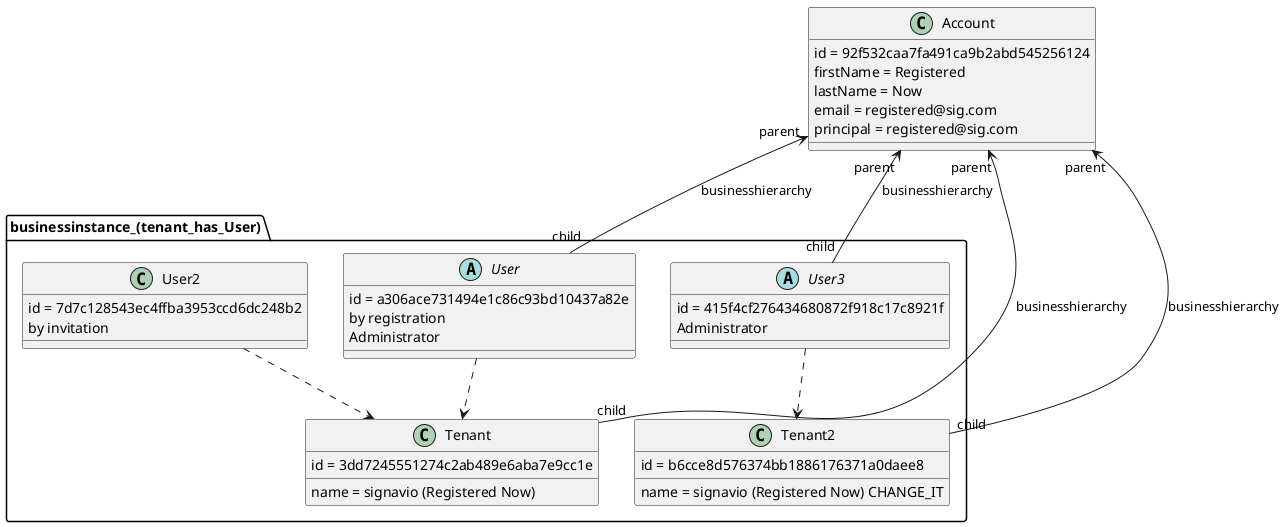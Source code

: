 @startuml
' registration and invitation result
class Account {
	id = 92f532caa7fa491ca9b2abd545256124
	firstName = Registered
	lastName = Now
	email = registered@sig.com
	principal = registered@sig.com
}

package businessinstance_(tenant_has_User) {
	class Tenant {
		name = signavio (Registered Now)
		id = 3dd7245551274c2ab489e6aba7e9cc1e
	}

	abstract class User {
		id = a306ace731494e1c86c93bd10437a82e
		by registration
		Administrator
	}

	class User2 {
		id = 7d7c128543ec4ffba3953ccd6dc248b2
		by invitation
	}

	class Tenant2 {
		name = signavio (Registered Now) CHANGE_IT
		id = b6cce8d576374bb1886176371a0daee8
	}

	abstract class User3 {
		id = 415f4cf276434680872f918c17c8921f
		Administrator
	}
}

Tenant <.up. User
Tenant <.up. User2
Tenant2 <.up. User3
' GuestUser
' AnonymousUser

User "child" -up-> "parent" Account : businesshierarchy
Tenant "child" -up-> "parent" Account : businesshierarchy
User3 "child" -up-> "parent" Account : businesshierarchy
Tenant2 "child" -up-> "parent" Account : businesshierarchy
@enduml